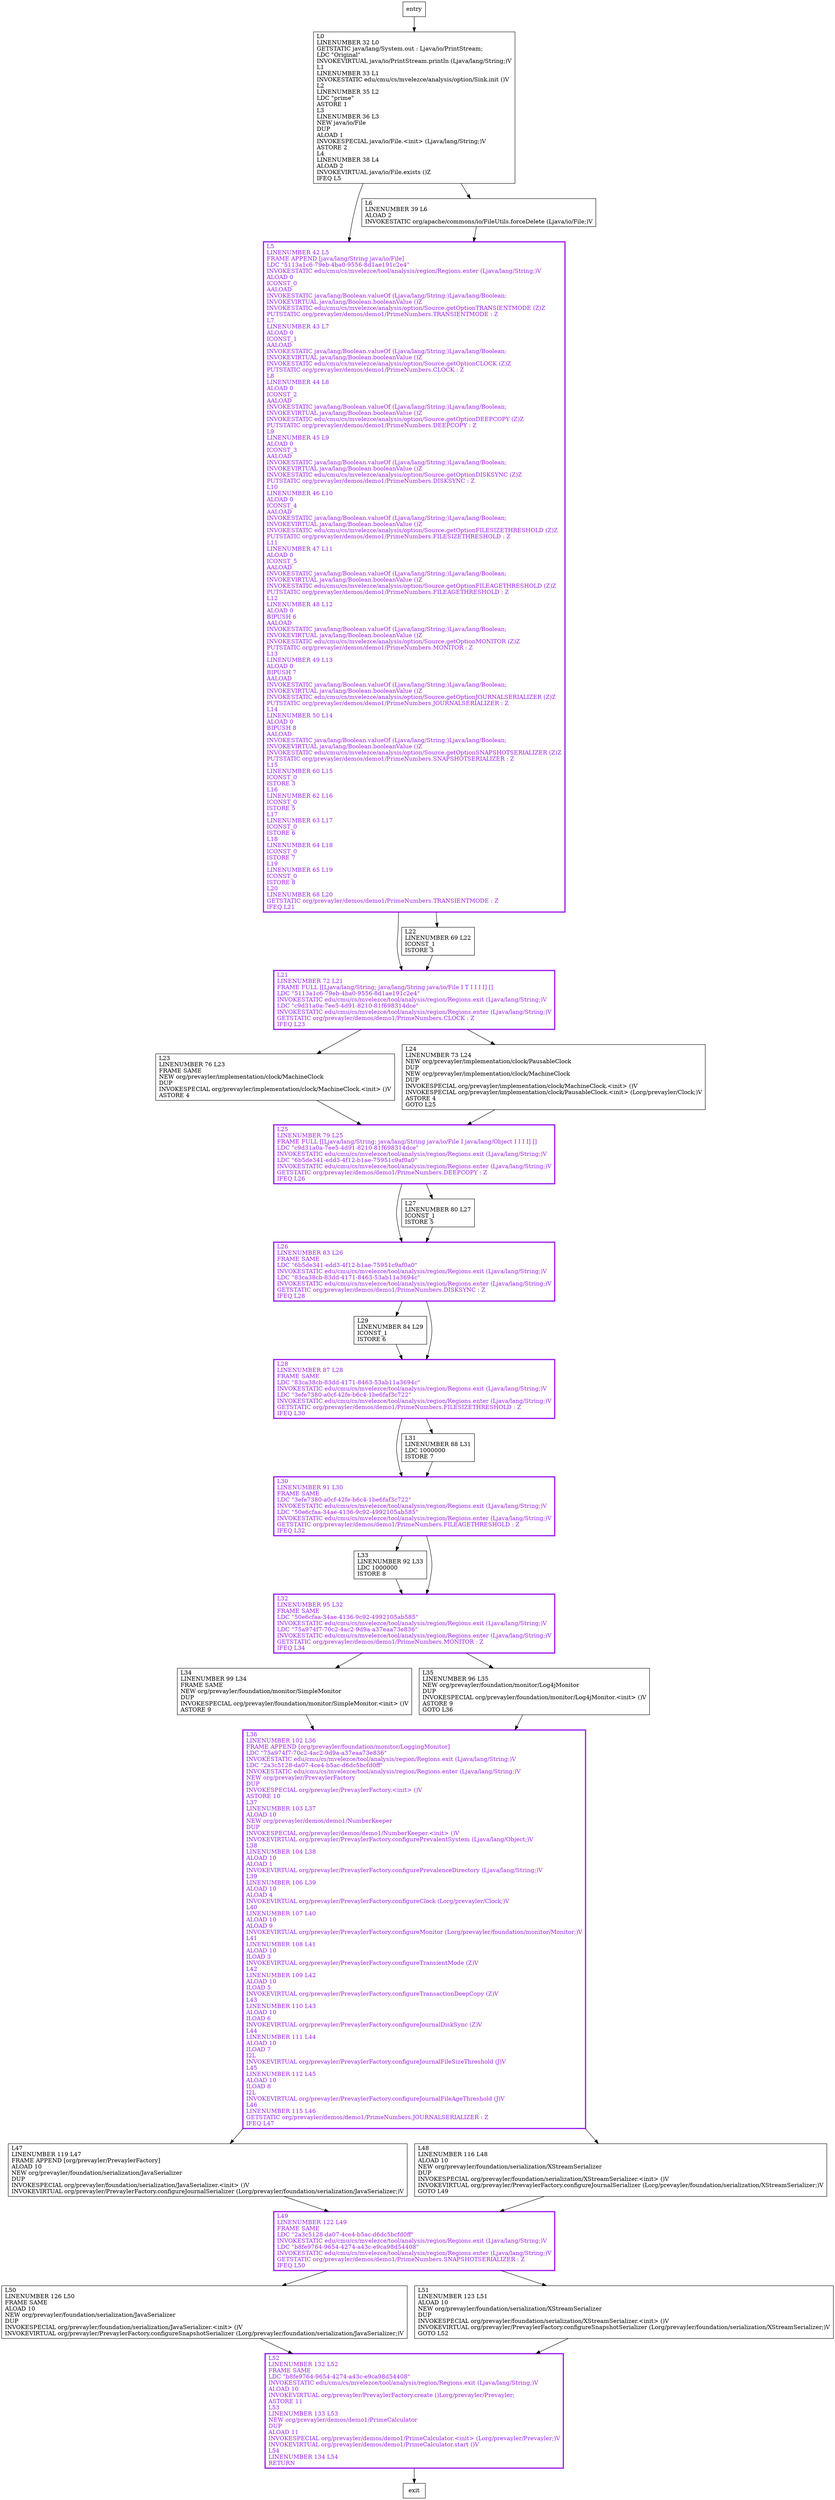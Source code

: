 digraph main {
node [shape=record];
605503804 [label="L33\lLINENUMBER 92 L33\lLDC 1000000\lISTORE 8\l"];
1192937442 [label="L21\lLINENUMBER 72 L21\lFRAME FULL [[Ljava/lang/String; java/lang/String java/io/File I T I I I I] []\lLDC \"5113a1c6-79eb-4ba0-9556-8d1ae191c2e4\"\lINVOKESTATIC edu/cmu/cs/mvelezce/tool/analysis/region/Regions.exit (Ljava/lang/String;)V\lLDC \"c9d31a0a-7ee5-4d91-8210-81f698314dce\"\lINVOKESTATIC edu/cmu/cs/mvelezce/tool/analysis/region/Regions.enter (Ljava/lang/String;)V\lGETSTATIC org/prevayler/demos/demo1/PrimeNumbers.CLOCK : Z\lIFEQ L23\l"];
2141255481 [label="L30\lLINENUMBER 91 L30\lFRAME SAME\lLDC \"3efe7380-a0cf-42fe-b6c4-1be6faf3c722\"\lINVOKESTATIC edu/cmu/cs/mvelezce/tool/analysis/region/Regions.exit (Ljava/lang/String;)V\lLDC \"50e6cfaa-34ae-4136-9c92-4992105ab585\"\lINVOKESTATIC edu/cmu/cs/mvelezce/tool/analysis/region/Regions.enter (Ljava/lang/String;)V\lGETSTATIC org/prevayler/demos/demo1/PrimeNumbers.FILEAGETHRESHOLD : Z\lIFEQ L32\l"];
535706176 [label="L22\lLINENUMBER 69 L22\lICONST_1\lISTORE 3\l"];
352167272 [label="L52\lLINENUMBER 132 L52\lFRAME SAME\lLDC \"b8fe9764-9654-4274-a43c-e9ca98d54408\"\lINVOKESTATIC edu/cmu/cs/mvelezce/tool/analysis/region/Regions.exit (Ljava/lang/String;)V\lALOAD 10\lINVOKEVIRTUAL org/prevayler/PrevaylerFactory.create ()Lorg/prevayler/Prevayler;\lASTORE 11\lL53\lLINENUMBER 133 L53\lNEW org/prevayler/demos/demo1/PrimeCalculator\lDUP\lALOAD 11\lINVOKESPECIAL org/prevayler/demos/demo1/PrimeCalculator.\<init\> (Lorg/prevayler/Prevayler;)V\lINVOKEVIRTUAL org/prevayler/demos/demo1/PrimeCalculator.start ()V\lL54\lLINENUMBER 134 L54\lRETURN\l"];
99403056 [label="L29\lLINENUMBER 84 L29\lICONST_1\lISTORE 6\l"];
1551266744 [label="L34\lLINENUMBER 99 L34\lFRAME SAME\lNEW org/prevayler/foundation/monitor/SimpleMonitor\lDUP\lINVOKESPECIAL org/prevayler/foundation/monitor/SimpleMonitor.\<init\> ()V\lASTORE 9\l"];
1327339480 [label="L36\lLINENUMBER 102 L36\lFRAME APPEND [org/prevayler/foundation/monitor/LoggingMonitor]\lLDC \"75a974f7-70c2-4ac2-9d9a-a37eaa73e836\"\lINVOKESTATIC edu/cmu/cs/mvelezce/tool/analysis/region/Regions.exit (Ljava/lang/String;)V\lLDC \"2a3c5128-da07-4ce4-b5ac-d6dc5bcfd0ff\"\lINVOKESTATIC edu/cmu/cs/mvelezce/tool/analysis/region/Regions.enter (Ljava/lang/String;)V\lNEW org/prevayler/PrevaylerFactory\lDUP\lINVOKESPECIAL org/prevayler/PrevaylerFactory.\<init\> ()V\lASTORE 10\lL37\lLINENUMBER 103 L37\lALOAD 10\lNEW org/prevayler/demos/demo1/NumberKeeper\lDUP\lINVOKESPECIAL org/prevayler/demos/demo1/NumberKeeper.\<init\> ()V\lINVOKEVIRTUAL org/prevayler/PrevaylerFactory.configurePrevalentSystem (Ljava/lang/Object;)V\lL38\lLINENUMBER 104 L38\lALOAD 10\lALOAD 1\lINVOKEVIRTUAL org/prevayler/PrevaylerFactory.configurePrevalenceDirectory (Ljava/lang/String;)V\lL39\lLINENUMBER 106 L39\lALOAD 10\lALOAD 4\lINVOKEVIRTUAL org/prevayler/PrevaylerFactory.configureClock (Lorg/prevayler/Clock;)V\lL40\lLINENUMBER 107 L40\lALOAD 10\lALOAD 9\lINVOKEVIRTUAL org/prevayler/PrevaylerFactory.configureMonitor (Lorg/prevayler/foundation/monitor/Monitor;)V\lL41\lLINENUMBER 108 L41\lALOAD 10\lILOAD 3\lINVOKEVIRTUAL org/prevayler/PrevaylerFactory.configureTransientMode (Z)V\lL42\lLINENUMBER 109 L42\lALOAD 10\lILOAD 5\lINVOKEVIRTUAL org/prevayler/PrevaylerFactory.configureTransactionDeepCopy (Z)V\lL43\lLINENUMBER 110 L43\lALOAD 10\lILOAD 6\lINVOKEVIRTUAL org/prevayler/PrevaylerFactory.configureJournalDiskSync (Z)V\lL44\lLINENUMBER 111 L44\lALOAD 10\lILOAD 7\lI2L\lINVOKEVIRTUAL org/prevayler/PrevaylerFactory.configureJournalFileSizeThreshold (J)V\lL45\lLINENUMBER 112 L45\lALOAD 10\lILOAD 8\lI2L\lINVOKEVIRTUAL org/prevayler/PrevaylerFactory.configureJournalFileAgeThreshold (J)V\lL46\lLINENUMBER 115 L46\lGETSTATIC org/prevayler/demos/demo1/PrimeNumbers.JOURNALSERIALIZER : Z\lIFEQ L47\l"];
2057690764 [label="L49\lLINENUMBER 122 L49\lFRAME SAME\lLDC \"2a3c5128-da07-4ce4-b5ac-d6dc5bcfd0ff\"\lINVOKESTATIC edu/cmu/cs/mvelezce/tool/analysis/region/Regions.exit (Ljava/lang/String;)V\lLDC \"b8fe9764-9654-4274-a43c-e9ca98d54408\"\lINVOKESTATIC edu/cmu/cs/mvelezce/tool/analysis/region/Regions.enter (Ljava/lang/String;)V\lGETSTATIC org/prevayler/demos/demo1/PrimeNumbers.SNAPSHOTSERIALIZER : Z\lIFEQ L50\l"];
2138353171 [label="L31\lLINENUMBER 88 L31\lLDC 1000000\lISTORE 7\l"];
18296135 [label="L28\lLINENUMBER 87 L28\lFRAME SAME\lLDC \"83ca38cb-83dd-4171-8463-53ab11a3694c\"\lINVOKESTATIC edu/cmu/cs/mvelezce/tool/analysis/region/Regions.exit (Ljava/lang/String;)V\lLDC \"3efe7380-a0cf-42fe-b6c4-1be6faf3c722\"\lINVOKESTATIC edu/cmu/cs/mvelezce/tool/analysis/region/Regions.enter (Ljava/lang/String;)V\lGETSTATIC org/prevayler/demos/demo1/PrimeNumbers.FILESIZETHRESHOLD : Z\lIFEQ L30\l"];
1495610711 [label="L50\lLINENUMBER 126 L50\lFRAME SAME\lALOAD 10\lNEW org/prevayler/foundation/serialization/JavaSerializer\lDUP\lINVOKESPECIAL org/prevayler/foundation/serialization/JavaSerializer.\<init\> ()V\lINVOKEVIRTUAL org/prevayler/PrevaylerFactory.configureSnapshotSerializer (Lorg/prevayler/foundation/serialization/JavaSerializer;)V\l"];
1853061860 [label="L23\lLINENUMBER 76 L23\lFRAME SAME\lNEW org/prevayler/implementation/clock/MachineClock\lDUP\lINVOKESPECIAL org/prevayler/implementation/clock/MachineClock.\<init\> ()V\lASTORE 4\l"];
963732041 [label="L24\lLINENUMBER 73 L24\lNEW org/prevayler/implementation/clock/PausableClock\lDUP\lNEW org/prevayler/implementation/clock/MachineClock\lDUP\lINVOKESPECIAL org/prevayler/implementation/clock/MachineClock.\<init\> ()V\lINVOKESPECIAL org/prevayler/implementation/clock/PausableClock.\<init\> (Lorg/prevayler/Clock;)V\lASTORE 4\lGOTO L25\l"];
1301782390 [label="L5\lLINENUMBER 42 L5\lFRAME APPEND [java/lang/String java/io/File]\lLDC \"5113a1c6-79eb-4ba0-9556-8d1ae191c2e4\"\lINVOKESTATIC edu/cmu/cs/mvelezce/tool/analysis/region/Regions.enter (Ljava/lang/String;)V\lALOAD 0\lICONST_0\lAALOAD\lINVOKESTATIC java/lang/Boolean.valueOf (Ljava/lang/String;)Ljava/lang/Boolean;\lINVOKEVIRTUAL java/lang/Boolean.booleanValue ()Z\lINVOKESTATIC edu/cmu/cs/mvelezce/analysis/option/Source.getOptionTRANSIENTMODE (Z)Z\lPUTSTATIC org/prevayler/demos/demo1/PrimeNumbers.TRANSIENTMODE : Z\lL7\lLINENUMBER 43 L7\lALOAD 0\lICONST_1\lAALOAD\lINVOKESTATIC java/lang/Boolean.valueOf (Ljava/lang/String;)Ljava/lang/Boolean;\lINVOKEVIRTUAL java/lang/Boolean.booleanValue ()Z\lINVOKESTATIC edu/cmu/cs/mvelezce/analysis/option/Source.getOptionCLOCK (Z)Z\lPUTSTATIC org/prevayler/demos/demo1/PrimeNumbers.CLOCK : Z\lL8\lLINENUMBER 44 L8\lALOAD 0\lICONST_2\lAALOAD\lINVOKESTATIC java/lang/Boolean.valueOf (Ljava/lang/String;)Ljava/lang/Boolean;\lINVOKEVIRTUAL java/lang/Boolean.booleanValue ()Z\lINVOKESTATIC edu/cmu/cs/mvelezce/analysis/option/Source.getOptionDEEPCOPY (Z)Z\lPUTSTATIC org/prevayler/demos/demo1/PrimeNumbers.DEEPCOPY : Z\lL9\lLINENUMBER 45 L9\lALOAD 0\lICONST_3\lAALOAD\lINVOKESTATIC java/lang/Boolean.valueOf (Ljava/lang/String;)Ljava/lang/Boolean;\lINVOKEVIRTUAL java/lang/Boolean.booleanValue ()Z\lINVOKESTATIC edu/cmu/cs/mvelezce/analysis/option/Source.getOptionDISKSYNC (Z)Z\lPUTSTATIC org/prevayler/demos/demo1/PrimeNumbers.DISKSYNC : Z\lL10\lLINENUMBER 46 L10\lALOAD 0\lICONST_4\lAALOAD\lINVOKESTATIC java/lang/Boolean.valueOf (Ljava/lang/String;)Ljava/lang/Boolean;\lINVOKEVIRTUAL java/lang/Boolean.booleanValue ()Z\lINVOKESTATIC edu/cmu/cs/mvelezce/analysis/option/Source.getOptionFILESIZETHRESHOLD (Z)Z\lPUTSTATIC org/prevayler/demos/demo1/PrimeNumbers.FILESIZETHRESHOLD : Z\lL11\lLINENUMBER 47 L11\lALOAD 0\lICONST_5\lAALOAD\lINVOKESTATIC java/lang/Boolean.valueOf (Ljava/lang/String;)Ljava/lang/Boolean;\lINVOKEVIRTUAL java/lang/Boolean.booleanValue ()Z\lINVOKESTATIC edu/cmu/cs/mvelezce/analysis/option/Source.getOptionFILEAGETHRESHOLD (Z)Z\lPUTSTATIC org/prevayler/demos/demo1/PrimeNumbers.FILEAGETHRESHOLD : Z\lL12\lLINENUMBER 48 L12\lALOAD 0\lBIPUSH 6\lAALOAD\lINVOKESTATIC java/lang/Boolean.valueOf (Ljava/lang/String;)Ljava/lang/Boolean;\lINVOKEVIRTUAL java/lang/Boolean.booleanValue ()Z\lINVOKESTATIC edu/cmu/cs/mvelezce/analysis/option/Source.getOptionMONITOR (Z)Z\lPUTSTATIC org/prevayler/demos/demo1/PrimeNumbers.MONITOR : Z\lL13\lLINENUMBER 49 L13\lALOAD 0\lBIPUSH 7\lAALOAD\lINVOKESTATIC java/lang/Boolean.valueOf (Ljava/lang/String;)Ljava/lang/Boolean;\lINVOKEVIRTUAL java/lang/Boolean.booleanValue ()Z\lINVOKESTATIC edu/cmu/cs/mvelezce/analysis/option/Source.getOptionJOURNALSERIALIZER (Z)Z\lPUTSTATIC org/prevayler/demos/demo1/PrimeNumbers.JOURNALSERIALIZER : Z\lL14\lLINENUMBER 50 L14\lALOAD 0\lBIPUSH 8\lAALOAD\lINVOKESTATIC java/lang/Boolean.valueOf (Ljava/lang/String;)Ljava/lang/Boolean;\lINVOKEVIRTUAL java/lang/Boolean.booleanValue ()Z\lINVOKESTATIC edu/cmu/cs/mvelezce/analysis/option/Source.getOptionSNAPSHOTSERIALIZER (Z)Z\lPUTSTATIC org/prevayler/demos/demo1/PrimeNumbers.SNAPSHOTSERIALIZER : Z\lL15\lLINENUMBER 60 L15\lICONST_0\lISTORE 3\lL16\lLINENUMBER 62 L16\lICONST_0\lISTORE 5\lL17\lLINENUMBER 63 L17\lICONST_0\lISTORE 6\lL18\lLINENUMBER 64 L18\lICONST_0\lISTORE 7\lL19\lLINENUMBER 65 L19\lICONST_0\lISTORE 8\lL20\lLINENUMBER 68 L20\lGETSTATIC org/prevayler/demos/demo1/PrimeNumbers.TRANSIENTMODE : Z\lIFEQ L21\l"];
1435519155 [label="L6\lLINENUMBER 39 L6\lALOAD 2\lINVOKESTATIC org/apache/commons/io/FileUtils.forceDelete (Ljava/io/File;)V\l"];
1549830536 [label="L0\lLINENUMBER 32 L0\lGETSTATIC java/lang/System.out : Ljava/io/PrintStream;\lLDC \"Original\"\lINVOKEVIRTUAL java/io/PrintStream.println (Ljava/lang/String;)V\lL1\lLINENUMBER 33 L1\lINVOKESTATIC edu/cmu/cs/mvelezce/analysis/option/Sink.init ()V\lL2\lLINENUMBER 35 L2\lLDC \"prime\"\lASTORE 1\lL3\lLINENUMBER 36 L3\lNEW java/io/File\lDUP\lALOAD 1\lINVOKESPECIAL java/io/File.\<init\> (Ljava/lang/String;)V\lASTORE 2\lL4\lLINENUMBER 38 L4\lALOAD 2\lINVOKEVIRTUAL java/io/File.exists ()Z\lIFEQ L5\l"];
1175950368 [label="L26\lLINENUMBER 83 L26\lFRAME SAME\lLDC \"6b5de341-edd3-4f12-b1ae-75951c9af0a0\"\lINVOKESTATIC edu/cmu/cs/mvelezce/tool/analysis/region/Regions.exit (Ljava/lang/String;)V\lLDC \"83ca38cb-83dd-4171-8463-53ab11a3694c\"\lINVOKESTATIC edu/cmu/cs/mvelezce/tool/analysis/region/Regions.enter (Ljava/lang/String;)V\lGETSTATIC org/prevayler/demos/demo1/PrimeNumbers.DISKSYNC : Z\lIFEQ L28\l"];
1360867750 [label="L47\lLINENUMBER 119 L47\lFRAME APPEND [org/prevayler/PrevaylerFactory]\lALOAD 10\lNEW org/prevayler/foundation/serialization/JavaSerializer\lDUP\lINVOKESPECIAL org/prevayler/foundation/serialization/JavaSerializer.\<init\> ()V\lINVOKEVIRTUAL org/prevayler/PrevaylerFactory.configureJournalSerializer (Lorg/prevayler/foundation/serialization/JavaSerializer;)V\l"];
1050243982 [label="L48\lLINENUMBER 116 L48\lALOAD 10\lNEW org/prevayler/foundation/serialization/XStreamSerializer\lDUP\lINVOKESPECIAL org/prevayler/foundation/serialization/XStreamSerializer.\<init\> ()V\lINVOKEVIRTUAL org/prevayler/PrevaylerFactory.configureJournalSerializer (Lorg/prevayler/foundation/serialization/XStreamSerializer;)V\lGOTO L49\l"];
868639324 [label="L27\lLINENUMBER 80 L27\lICONST_1\lISTORE 5\l"];
111696403 [label="L35\lLINENUMBER 96 L35\lNEW org/prevayler/foundation/monitor/Log4jMonitor\lDUP\lINVOKESPECIAL org/prevayler/foundation/monitor/Log4jMonitor.\<init\> ()V\lASTORE 9\lGOTO L36\l"];
1194445231 [label="L32\lLINENUMBER 95 L32\lFRAME SAME\lLDC \"50e6cfaa-34ae-4136-9c92-4992105ab585\"\lINVOKESTATIC edu/cmu/cs/mvelezce/tool/analysis/region/Regions.exit (Ljava/lang/String;)V\lLDC \"75a974f7-70c2-4ac2-9d9a-a37eaa73e836\"\lINVOKESTATIC edu/cmu/cs/mvelezce/tool/analysis/region/Regions.enter (Ljava/lang/String;)V\lGETSTATIC org/prevayler/demos/demo1/PrimeNumbers.MONITOR : Z\lIFEQ L34\l"];
1636679636 [label="L51\lLINENUMBER 123 L51\lALOAD 10\lNEW org/prevayler/foundation/serialization/XStreamSerializer\lDUP\lINVOKESPECIAL org/prevayler/foundation/serialization/XStreamSerializer.\<init\> ()V\lINVOKEVIRTUAL org/prevayler/PrevaylerFactory.configureSnapshotSerializer (Lorg/prevayler/foundation/serialization/XStreamSerializer;)V\lGOTO L52\l"];
675649362 [label="L25\lLINENUMBER 79 L25\lFRAME FULL [[Ljava/lang/String; java/lang/String java/io/File I java/lang/Object I I I I] []\lLDC \"c9d31a0a-7ee5-4d91-8210-81f698314dce\"\lINVOKESTATIC edu/cmu/cs/mvelezce/tool/analysis/region/Regions.exit (Ljava/lang/String;)V\lLDC \"6b5de341-edd3-4f12-b1ae-75951c9af0a0\"\lINVOKESTATIC edu/cmu/cs/mvelezce/tool/analysis/region/Regions.enter (Ljava/lang/String;)V\lGETSTATIC org/prevayler/demos/demo1/PrimeNumbers.DEEPCOPY : Z\lIFEQ L26\l"];
entry;
exit;
605503804 -> 1194445231;
1192937442 -> 1853061860;
1192937442 -> 963732041;
2141255481 -> 605503804;
2141255481 -> 1194445231;
535706176 -> 1192937442;
352167272 -> exit;
99403056 -> 18296135;
1551266744 -> 1327339480;
1327339480 -> 1360867750;
1327339480 -> 1050243982;
2057690764 -> 1495610711;
2057690764 -> 1636679636;
2138353171 -> 2141255481;
18296135 -> 2141255481;
18296135 -> 2138353171;
1495610711 -> 352167272;
1853061860 -> 675649362;
963732041 -> 675649362;
1301782390 -> 1192937442;
1301782390 -> 535706176;
1435519155 -> 1301782390;
1549830536 -> 1435519155;
1549830536 -> 1301782390;
1175950368 -> 99403056;
1175950368 -> 18296135;
1360867750 -> 2057690764;
1050243982 -> 2057690764;
868639324 -> 1175950368;
entry -> 1549830536;
111696403 -> 1327339480;
1194445231 -> 111696403;
1194445231 -> 1551266744;
1636679636 -> 352167272;
675649362 -> 868639324;
675649362 -> 1175950368;
1192937442[fontcolor="purple", penwidth=3, color="purple"];
2141255481[fontcolor="purple", penwidth=3, color="purple"];
352167272[fontcolor="purple", penwidth=3, color="purple"];
1194445231[fontcolor="purple", penwidth=3, color="purple"];
1175950368[fontcolor="purple", penwidth=3, color="purple"];
1327339480[fontcolor="purple", penwidth=3, color="purple"];
2057690764[fontcolor="purple", penwidth=3, color="purple"];
1301782390[fontcolor="purple", penwidth=3, color="purple"];
18296135[fontcolor="purple", penwidth=3, color="purple"];
675649362[fontcolor="purple", penwidth=3, color="purple"];
}
